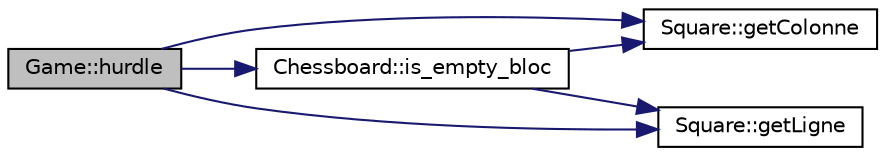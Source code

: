 digraph "Game::hurdle"
{
 // LATEX_PDF_SIZE
  edge [fontname="Helvetica",fontsize="10",labelfontname="Helvetica",labelfontsize="10"];
  node [fontname="Helvetica",fontsize="10",shape=record];
  rankdir="LR";
  Node1 [label="Game::hurdle",height=0.2,width=0.4,color="black", fillcolor="grey75", style="filled", fontcolor="black",tooltip="vérifie que la pièce ne passe pas au-dessus d'une autre lors de son déplacement. On distingue trois d..."];
  Node1 -> Node2 [color="midnightblue",fontsize="10",style="solid",fontname="Helvetica"];
  Node2 [label="Square::getColonne",height=0.2,width=0.4,color="black", fillcolor="white", style="filled",URL="$d3/d72/classSquare.html#ae75d936ad361d2ff001b289f1d914ab8",tooltip="fonction qui renvoie la colonne où se trouve la pièce"];
  Node1 -> Node3 [color="midnightblue",fontsize="10",style="solid",fontname="Helvetica"];
  Node3 [label="Square::getLigne",height=0.2,width=0.4,color="black", fillcolor="white", style="filled",URL="$d3/d72/classSquare.html#a4fa5008593aaff1c8ffc038541e4586c",tooltip="fonction qui renvoie la ligne où se trouve la pièce"];
  Node1 -> Node4 [color="midnightblue",fontsize="10",style="solid",fontname="Helvetica"];
  Node4 [label="Chessboard::is_empty_bloc",height=0.2,width=0.4,color="black", fillcolor="white", style="filled",URL="$df/d81/classChessboard.html#a1c28aa76c3eae36503efa734abc8d3f1",tooltip="indique le statut de la case (libre/occupée)."];
  Node4 -> Node2 [color="midnightblue",fontsize="10",style="solid",fontname="Helvetica"];
  Node4 -> Node3 [color="midnightblue",fontsize="10",style="solid",fontname="Helvetica"];
}
